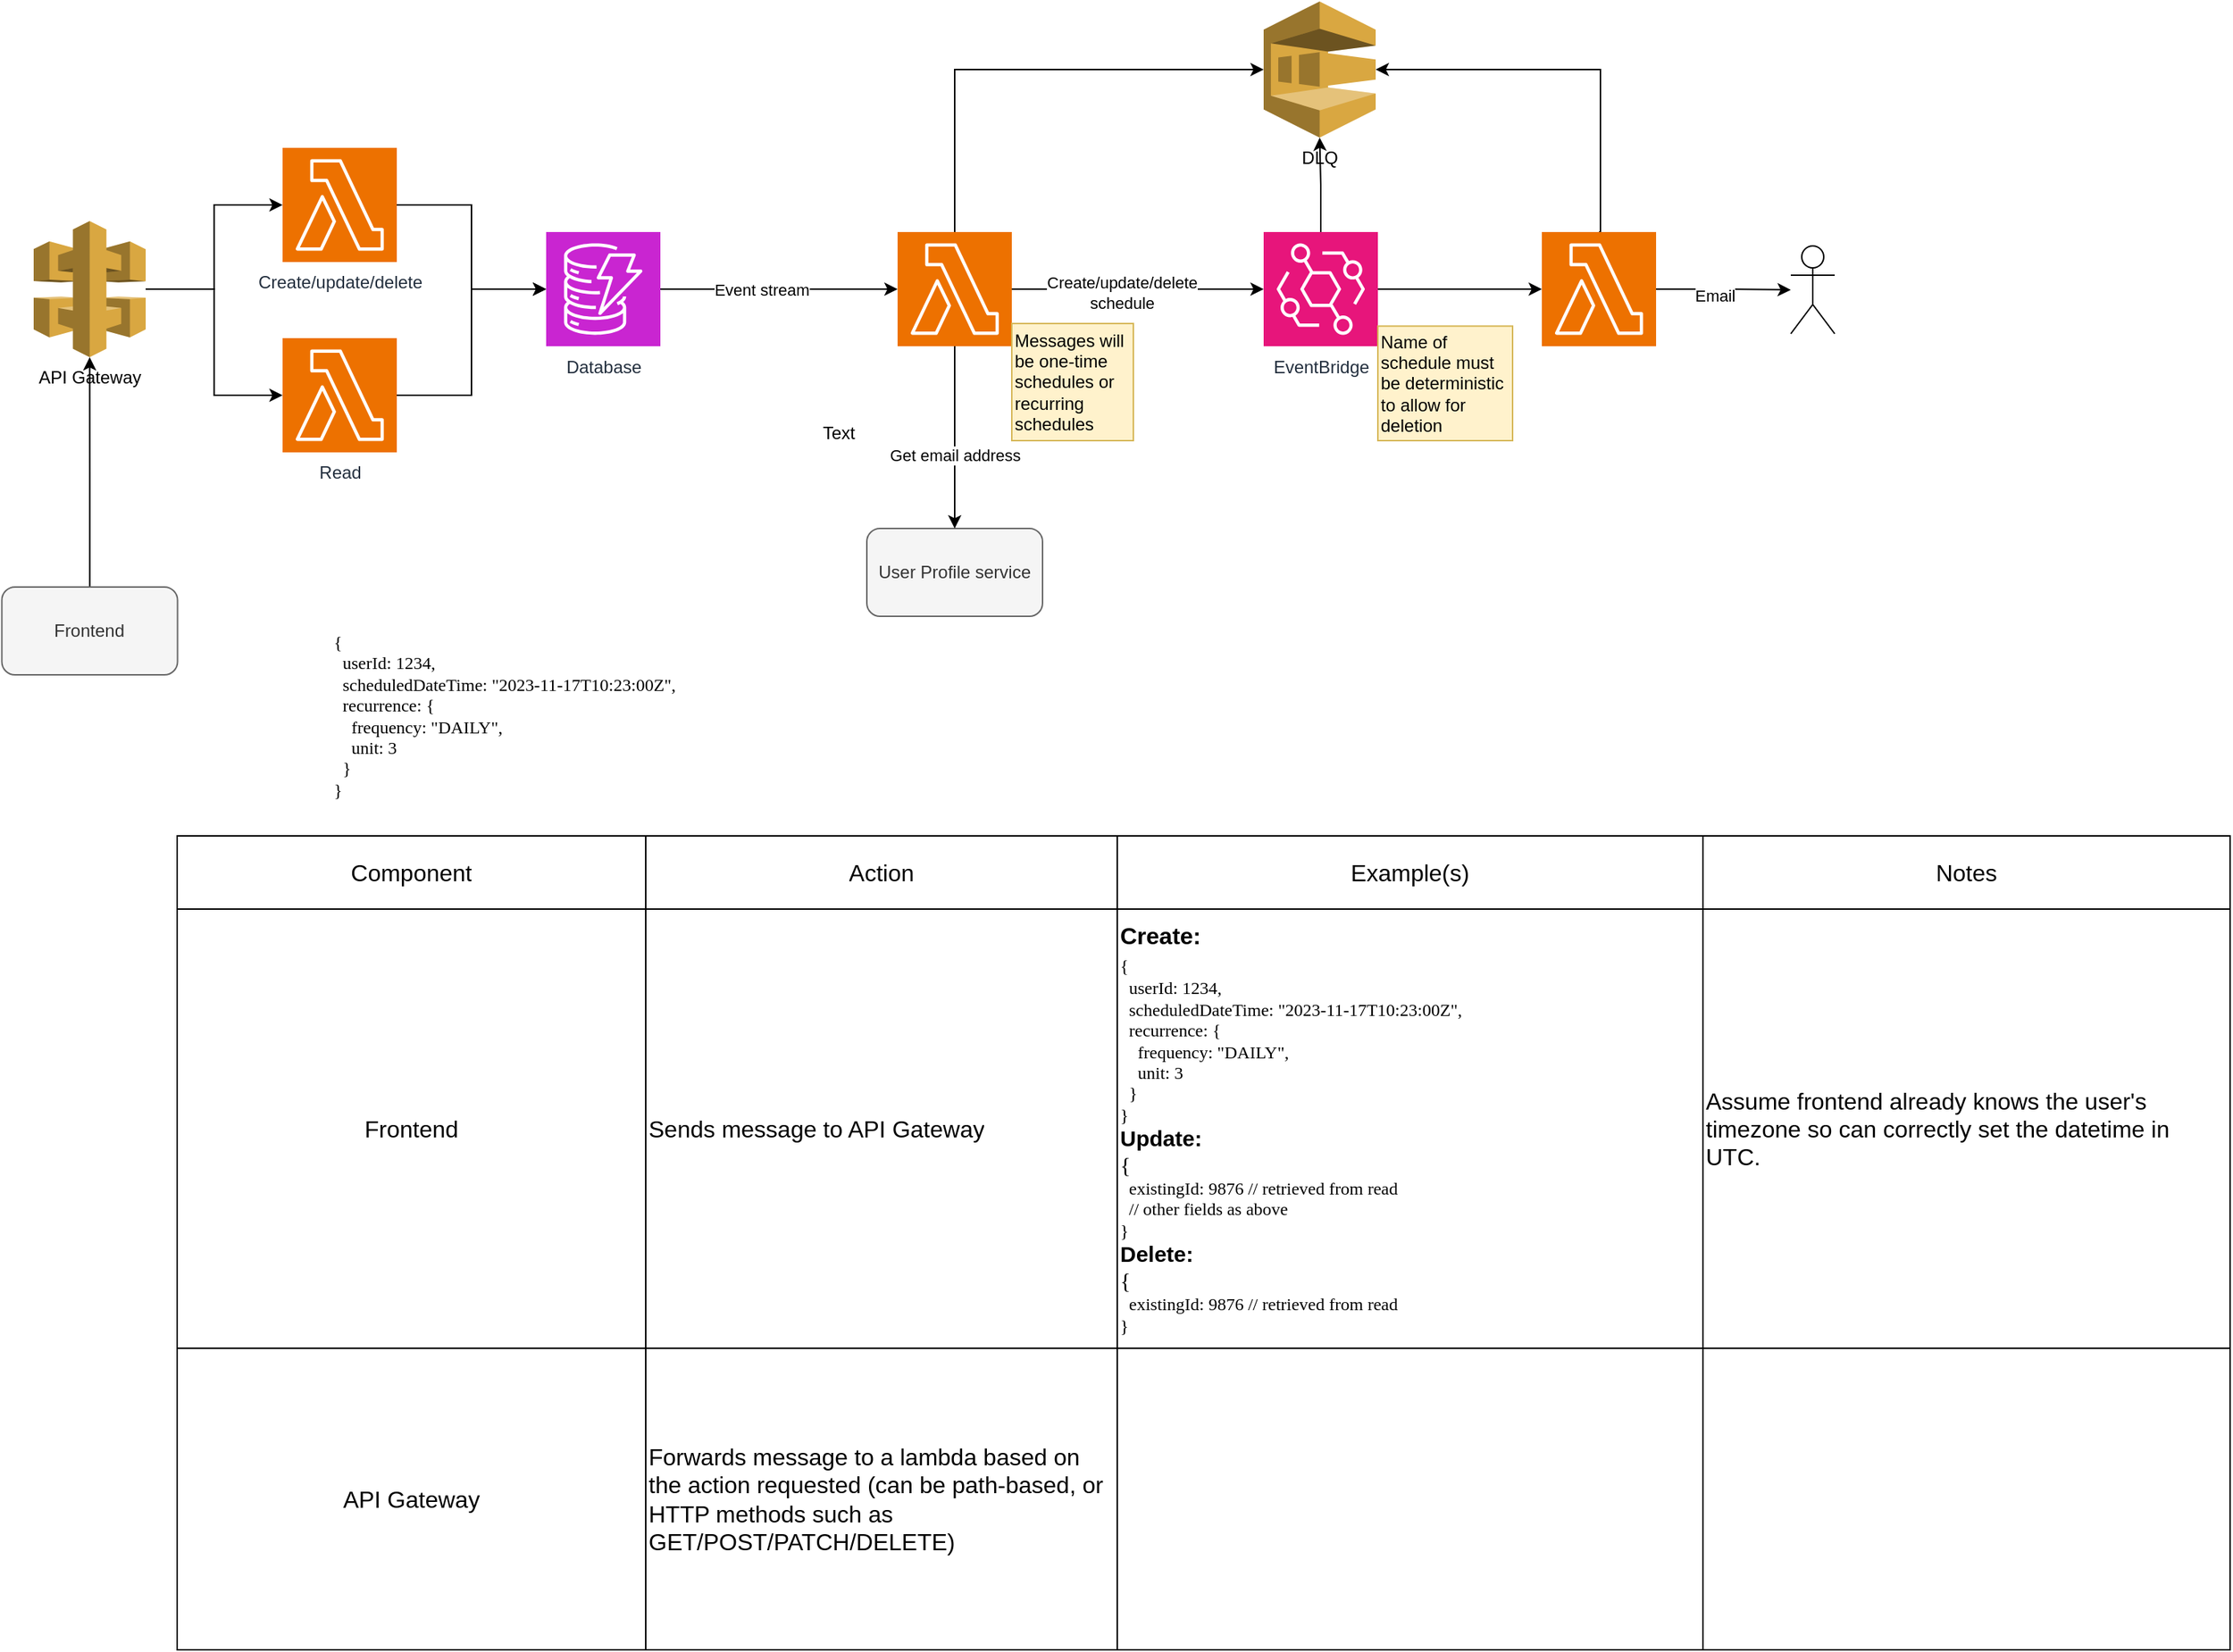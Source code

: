 <mxfile version="22.1.2" type="github">
  <diagram name="Page-1" id="npTTlI109EYBto2RsMeF">
    <mxGraphModel dx="1434" dy="782" grid="1" gridSize="10" guides="1" tooltips="1" connect="1" arrows="1" fold="1" page="1" pageScale="1" pageWidth="827" pageHeight="1169" math="0" shadow="0">
      <root>
        <mxCell id="0" />
        <mxCell id="1" parent="0" />
        <mxCell id="xY2N3QJZuRLYCau1LZMu-15" value="" style="edgeStyle=orthogonalEdgeStyle;rounded=0;orthogonalLoop=1;jettySize=auto;html=1;entryX=0;entryY=0.5;entryDx=0;entryDy=0;entryPerimeter=0;" edge="1" parent="1" source="xY2N3QJZuRLYCau1LZMu-3" target="xY2N3QJZuRLYCau1LZMu-32">
          <mxGeometry relative="1" as="geometry">
            <mxPoint x="1080" y="356.5" as="targetPoint" />
          </mxGeometry>
        </mxCell>
        <mxCell id="xY2N3QJZuRLYCau1LZMu-29" value="" style="edgeStyle=orthogonalEdgeStyle;rounded=0;orthogonalLoop=1;jettySize=auto;html=1;" edge="1" parent="1" source="xY2N3QJZuRLYCau1LZMu-3" target="xY2N3QJZuRLYCau1LZMu-27">
          <mxGeometry relative="1" as="geometry" />
        </mxCell>
        <mxCell id="xY2N3QJZuRLYCau1LZMu-3" value="EventBridge" style="sketch=0;points=[[0,0,0],[0.25,0,0],[0.5,0,0],[0.75,0,0],[1,0,0],[0,1,0],[0.25,1,0],[0.5,1,0],[0.75,1,0],[1,1,0],[0,0.25,0],[0,0.5,0],[0,0.75,0],[1,0.25,0],[1,0.5,0],[1,0.75,0]];outlineConnect=0;fontColor=#232F3E;fillColor=#E7157B;strokeColor=#ffffff;dashed=0;verticalLabelPosition=bottom;verticalAlign=top;align=center;html=1;fontSize=12;fontStyle=0;aspect=fixed;shape=mxgraph.aws4.resourceIcon;resIcon=mxgraph.aws4.eventbridge;" vertex="1" parent="1">
          <mxGeometry x="890" y="317.5" width="78" height="78" as="geometry" />
        </mxCell>
        <mxCell id="xY2N3QJZuRLYCau1LZMu-5" value="User Profile service" style="rounded=1;whiteSpace=wrap;html=1;fillColor=#f5f5f5;fontColor=#333333;strokeColor=#666666;" vertex="1" parent="1">
          <mxGeometry x="619" y="520" width="120" height="60" as="geometry" />
        </mxCell>
        <mxCell id="xY2N3QJZuRLYCau1LZMu-11" value="" style="edgeStyle=orthogonalEdgeStyle;rounded=0;orthogonalLoop=1;jettySize=auto;html=1;" edge="1" parent="1" source="xY2N3QJZuRLYCau1LZMu-7" target="xY2N3QJZuRLYCau1LZMu-10">
          <mxGeometry relative="1" as="geometry" />
        </mxCell>
        <mxCell id="xY2N3QJZuRLYCau1LZMu-12" value="Event stream" style="edgeLabel;html=1;align=center;verticalAlign=middle;resizable=0;points=[];" vertex="1" connectable="0" parent="xY2N3QJZuRLYCau1LZMu-11">
          <mxGeometry x="-0.146" relative="1" as="geometry">
            <mxPoint as="offset" />
          </mxGeometry>
        </mxCell>
        <mxCell id="xY2N3QJZuRLYCau1LZMu-7" value="Database" style="sketch=0;points=[[0,0,0],[0.25,0,0],[0.5,0,0],[0.75,0,0],[1,0,0],[0,1,0],[0.25,1,0],[0.5,1,0],[0.75,1,0],[1,1,0],[0,0.25,0],[0,0.5,0],[0,0.75,0],[1,0.25,0],[1,0.5,0],[1,0.75,0]];outlineConnect=0;fontColor=#232F3E;fillColor=#C925D1;strokeColor=#ffffff;dashed=0;verticalLabelPosition=bottom;verticalAlign=top;align=center;html=1;fontSize=12;fontStyle=0;aspect=fixed;shape=mxgraph.aws4.resourceIcon;resIcon=mxgraph.aws4.dynamodb;" vertex="1" parent="1">
          <mxGeometry x="400" y="317.5" width="78" height="78" as="geometry" />
        </mxCell>
        <mxCell id="xY2N3QJZuRLYCau1LZMu-13" value="" style="edgeStyle=orthogonalEdgeStyle;rounded=0;orthogonalLoop=1;jettySize=auto;html=1;" edge="1" parent="1" source="xY2N3QJZuRLYCau1LZMu-10" target="xY2N3QJZuRLYCau1LZMu-3">
          <mxGeometry relative="1" as="geometry" />
        </mxCell>
        <mxCell id="xY2N3QJZuRLYCau1LZMu-14" value="Create/update/delete&lt;br&gt;schedule" style="edgeLabel;html=1;align=center;verticalAlign=middle;resizable=0;points=[];" vertex="1" connectable="0" parent="xY2N3QJZuRLYCau1LZMu-13">
          <mxGeometry x="-0.13" y="-2" relative="1" as="geometry">
            <mxPoint as="offset" />
          </mxGeometry>
        </mxCell>
        <mxCell id="xY2N3QJZuRLYCau1LZMu-39" value="" style="edgeStyle=orthogonalEdgeStyle;rounded=0;orthogonalLoop=1;jettySize=auto;html=1;entryX=0.5;entryY=0;entryDx=0;entryDy=0;" edge="1" parent="1" source="xY2N3QJZuRLYCau1LZMu-10" target="xY2N3QJZuRLYCau1LZMu-5">
          <mxGeometry relative="1" as="geometry" />
        </mxCell>
        <mxCell id="xY2N3QJZuRLYCau1LZMu-40" value="Get email address" style="edgeLabel;html=1;align=center;verticalAlign=middle;resizable=0;points=[];" vertex="1" connectable="0" parent="xY2N3QJZuRLYCau1LZMu-39">
          <mxGeometry x="0.181" relative="1" as="geometry">
            <mxPoint y="1" as="offset" />
          </mxGeometry>
        </mxCell>
        <mxCell id="xY2N3QJZuRLYCau1LZMu-10" value="" style="sketch=0;points=[[0,0,0],[0.25,0,0],[0.5,0,0],[0.75,0,0],[1,0,0],[0,1,0],[0.25,1,0],[0.5,1,0],[0.75,1,0],[1,1,0],[0,0.25,0],[0,0.5,0],[0,0.75,0],[1,0.25,0],[1,0.5,0],[1,0.75,0]];outlineConnect=0;fontColor=#232F3E;fillColor=#ED7100;strokeColor=#ffffff;dashed=0;verticalLabelPosition=bottom;verticalAlign=top;align=center;html=1;fontSize=12;fontStyle=0;aspect=fixed;shape=mxgraph.aws4.resourceIcon;resIcon=mxgraph.aws4.lambda;" vertex="1" parent="1">
          <mxGeometry x="640" y="317.5" width="78" height="78" as="geometry" />
        </mxCell>
        <mxCell id="xY2N3QJZuRLYCau1LZMu-20" value="" style="edgeStyle=orthogonalEdgeStyle;rounded=0;orthogonalLoop=1;jettySize=auto;html=1;" edge="1" parent="1" source="xY2N3QJZuRLYCau1LZMu-16" target="xY2N3QJZuRLYCau1LZMu-24">
          <mxGeometry relative="1" as="geometry" />
        </mxCell>
        <mxCell id="xY2N3QJZuRLYCau1LZMu-16" value="API Gateway" style="outlineConnect=0;dashed=0;verticalLabelPosition=bottom;verticalAlign=top;align=center;html=1;shape=mxgraph.aws3.api_gateway;fillColor=#D9A741;gradientColor=none;" vertex="1" parent="1">
          <mxGeometry x="50" y="310" width="76.5" height="93" as="geometry" />
        </mxCell>
        <mxCell id="xY2N3QJZuRLYCau1LZMu-23" value="" style="edgeStyle=orthogonalEdgeStyle;rounded=0;orthogonalLoop=1;jettySize=auto;html=1;" edge="1" parent="1" source="xY2N3QJZuRLYCau1LZMu-18" target="xY2N3QJZuRLYCau1LZMu-7">
          <mxGeometry relative="1" as="geometry" />
        </mxCell>
        <mxCell id="xY2N3QJZuRLYCau1LZMu-18" value="Create/update/delete" style="sketch=0;points=[[0,0,0],[0.25,0,0],[0.5,0,0],[0.75,0,0],[1,0,0],[0,1,0],[0.25,1,0],[0.5,1,0],[0.75,1,0],[1,1,0],[0,0.25,0],[0,0.5,0],[0,0.75,0],[1,0.25,0],[1,0.5,0],[1,0.75,0]];outlineConnect=0;fontColor=#232F3E;fillColor=#ED7100;strokeColor=#ffffff;dashed=0;verticalLabelPosition=bottom;verticalAlign=top;align=center;html=1;fontSize=12;fontStyle=0;aspect=fixed;shape=mxgraph.aws4.resourceIcon;resIcon=mxgraph.aws4.lambda;" vertex="1" parent="1">
          <mxGeometry x="220" y="260" width="78" height="78" as="geometry" />
        </mxCell>
        <mxCell id="xY2N3QJZuRLYCau1LZMu-22" value="" style="edgeStyle=orthogonalEdgeStyle;rounded=0;orthogonalLoop=1;jettySize=auto;html=1;" edge="1" parent="1" source="xY2N3QJZuRLYCau1LZMu-21" target="xY2N3QJZuRLYCau1LZMu-16">
          <mxGeometry relative="1" as="geometry" />
        </mxCell>
        <mxCell id="xY2N3QJZuRLYCau1LZMu-21" value="Frontend" style="rounded=1;whiteSpace=wrap;html=1;fillColor=#f5f5f5;fontColor=#333333;strokeColor=#666666;" vertex="1" parent="1">
          <mxGeometry x="28.25" y="560" width="120" height="60" as="geometry" />
        </mxCell>
        <mxCell id="xY2N3QJZuRLYCau1LZMu-26" style="edgeStyle=orthogonalEdgeStyle;rounded=0;orthogonalLoop=1;jettySize=auto;html=1;" edge="1" parent="1" source="xY2N3QJZuRLYCau1LZMu-24" target="xY2N3QJZuRLYCau1LZMu-7">
          <mxGeometry relative="1" as="geometry" />
        </mxCell>
        <mxCell id="xY2N3QJZuRLYCau1LZMu-24" value="Read" style="sketch=0;points=[[0,0,0],[0.25,0,0],[0.5,0,0],[0.75,0,0],[1,0,0],[0,1,0],[0.25,1,0],[0.5,1,0],[0.75,1,0],[1,1,0],[0,0.25,0],[0,0.5,0],[0,0.75,0],[1,0.25,0],[1,0.5,0],[1,0.75,0]];outlineConnect=0;fontColor=#232F3E;fillColor=#ED7100;strokeColor=#ffffff;dashed=0;verticalLabelPosition=bottom;verticalAlign=top;align=center;html=1;fontSize=12;fontStyle=0;aspect=fixed;shape=mxgraph.aws4.resourceIcon;resIcon=mxgraph.aws4.lambda;" vertex="1" parent="1">
          <mxGeometry x="220" y="390" width="78" height="78" as="geometry" />
        </mxCell>
        <mxCell id="xY2N3QJZuRLYCau1LZMu-25" style="edgeStyle=orthogonalEdgeStyle;rounded=0;orthogonalLoop=1;jettySize=auto;html=1;entryX=0;entryY=0.5;entryDx=0;entryDy=0;entryPerimeter=0;" edge="1" parent="1" source="xY2N3QJZuRLYCau1LZMu-16" target="xY2N3QJZuRLYCau1LZMu-18">
          <mxGeometry relative="1" as="geometry" />
        </mxCell>
        <mxCell id="xY2N3QJZuRLYCau1LZMu-27" value="DLQ" style="outlineConnect=0;dashed=0;verticalLabelPosition=bottom;verticalAlign=top;align=center;html=1;shape=mxgraph.aws3.sqs;fillColor=#D9A741;gradientColor=none;" vertex="1" parent="1">
          <mxGeometry x="890" y="160" width="76.5" height="93" as="geometry" />
        </mxCell>
        <mxCell id="xY2N3QJZuRLYCau1LZMu-28" style="edgeStyle=orthogonalEdgeStyle;rounded=0;orthogonalLoop=1;jettySize=auto;html=1;entryX=1;entryY=0.5;entryDx=0;entryDy=0;entryPerimeter=0;exitX=0.5;exitY=0;exitDx=0;exitDy=0;exitPerimeter=0;" edge="1" parent="1" source="xY2N3QJZuRLYCau1LZMu-32" target="xY2N3QJZuRLYCau1LZMu-27">
          <mxGeometry relative="1" as="geometry">
            <mxPoint x="1119.8" y="310" as="sourcePoint" />
            <Array as="points">
              <mxPoint x="1120" y="318" />
              <mxPoint x="1120" y="207" />
            </Array>
          </mxGeometry>
        </mxCell>
        <mxCell id="xY2N3QJZuRLYCau1LZMu-30" style="edgeStyle=orthogonalEdgeStyle;rounded=0;orthogonalLoop=1;jettySize=auto;html=1;entryX=0;entryY=0.5;entryDx=0;entryDy=0;entryPerimeter=0;" edge="1" parent="1" source="xY2N3QJZuRLYCau1LZMu-10" target="xY2N3QJZuRLYCau1LZMu-27">
          <mxGeometry relative="1" as="geometry">
            <Array as="points">
              <mxPoint x="679" y="207" />
            </Array>
          </mxGeometry>
        </mxCell>
        <mxCell id="xY2N3QJZuRLYCau1LZMu-31" value="Messages will be one-time schedules or recurring schedules" style="rounded=0;whiteSpace=wrap;html=1;fillColor=#fff2cc;strokeColor=#d6b656;align=left;" vertex="1" parent="1">
          <mxGeometry x="718" y="380" width="83" height="80" as="geometry" />
        </mxCell>
        <mxCell id="xY2N3QJZuRLYCau1LZMu-35" value="" style="edgeStyle=orthogonalEdgeStyle;rounded=0;orthogonalLoop=1;jettySize=auto;html=1;" edge="1" parent="1" source="xY2N3QJZuRLYCau1LZMu-32" target="xY2N3QJZuRLYCau1LZMu-34">
          <mxGeometry relative="1" as="geometry" />
        </mxCell>
        <mxCell id="xY2N3QJZuRLYCau1LZMu-37" value="Email" style="edgeLabel;html=1;align=center;verticalAlign=middle;resizable=0;points=[];" vertex="1" connectable="0" parent="xY2N3QJZuRLYCau1LZMu-35">
          <mxGeometry x="-0.135" y="-3" relative="1" as="geometry">
            <mxPoint y="1" as="offset" />
          </mxGeometry>
        </mxCell>
        <mxCell id="xY2N3QJZuRLYCau1LZMu-32" value="" style="sketch=0;points=[[0,0,0],[0.25,0,0],[0.5,0,0],[0.75,0,0],[1,0,0],[0,1,0],[0.25,1,0],[0.5,1,0],[0.75,1,0],[1,1,0],[0,0.25,0],[0,0.5,0],[0,0.75,0],[1,0.25,0],[1,0.5,0],[1,0.75,0]];outlineConnect=0;fontColor=#232F3E;fillColor=#ED7100;strokeColor=#ffffff;dashed=0;verticalLabelPosition=bottom;verticalAlign=top;align=center;html=1;fontSize=12;fontStyle=0;aspect=fixed;shape=mxgraph.aws4.resourceIcon;resIcon=mxgraph.aws4.lambda;" vertex="1" parent="1">
          <mxGeometry x="1080" y="317.5" width="78" height="78" as="geometry" />
        </mxCell>
        <mxCell id="xY2N3QJZuRLYCau1LZMu-34" value="" style="shape=umlActor;verticalLabelPosition=bottom;verticalAlign=top;html=1;outlineConnect=0;" vertex="1" parent="1">
          <mxGeometry x="1250" y="327" width="30" height="60" as="geometry" />
        </mxCell>
        <mxCell id="xY2N3QJZuRLYCau1LZMu-41" value="Name of schedule must be deterministic to allow for deletion" style="rounded=0;whiteSpace=wrap;html=1;fillColor=#fff2cc;strokeColor=#d6b656;align=left;" vertex="1" parent="1">
          <mxGeometry x="968" y="381.75" width="92" height="78.25" as="geometry" />
        </mxCell>
        <mxCell id="xY2N3QJZuRLYCau1LZMu-45" value="Text" style="text;html=1;strokeColor=none;fillColor=none;align=center;verticalAlign=middle;whiteSpace=wrap;rounded=0;" vertex="1" parent="1">
          <mxGeometry x="570" y="440" width="60" height="30" as="geometry" />
        </mxCell>
        <mxCell id="xY2N3QJZuRLYCau1LZMu-46" value="{&lt;br&gt;&lt;div style=&quot;&quot;&gt;&amp;nbsp; userId: 1234,&lt;/div&gt;&lt;div style=&quot;&quot;&gt;&amp;nbsp; scheduledDateTime: &quot;2023-11-17T10:23:00Z&quot;,&lt;/div&gt;&lt;div style=&quot;&quot;&gt;&amp;nbsp; recurrence: {&lt;/div&gt;&lt;div style=&quot;&quot;&gt;&amp;nbsp; &amp;nbsp; frequency: &quot;DAILY&quot;,&lt;/div&gt;&lt;div style=&quot;&quot;&gt;&amp;nbsp; &amp;nbsp; unit: 3&lt;/div&gt;&lt;div style=&quot;&quot;&gt;&amp;nbsp; }&lt;/div&gt;&lt;div style=&quot;&quot;&gt;}&lt;/div&gt;" style="text;html=1;strokeColor=none;fillColor=none;align=left;verticalAlign=middle;whiteSpace=wrap;rounded=0;fontFamily=Lucida Console;labelBackgroundColor=default;" vertex="1" parent="1">
          <mxGeometry x="253" y="590" width="321.75" height="115" as="geometry" />
        </mxCell>
        <mxCell id="xY2N3QJZuRLYCau1LZMu-47" value="" style="shape=table;startSize=0;container=1;collapsible=0;childLayout=tableLayout;fontSize=16;" vertex="1" parent="1">
          <mxGeometry x="148" y="730" width="1402" height="556" as="geometry" />
        </mxCell>
        <mxCell id="xY2N3QJZuRLYCau1LZMu-48" value="" style="shape=tableRow;horizontal=0;startSize=0;swimlaneHead=0;swimlaneBody=0;strokeColor=inherit;top=0;left=0;bottom=0;right=0;collapsible=0;dropTarget=0;fillColor=none;points=[[0,0.5],[1,0.5]];portConstraint=eastwest;fontSize=16;" vertex="1" parent="xY2N3QJZuRLYCau1LZMu-47">
          <mxGeometry width="1402" height="50" as="geometry" />
        </mxCell>
        <mxCell id="xY2N3QJZuRLYCau1LZMu-49" value="Component" style="shape=partialRectangle;html=1;whiteSpace=wrap;connectable=0;strokeColor=inherit;overflow=hidden;fillColor=none;top=0;left=0;bottom=0;right=0;pointerEvents=1;fontSize=16;" vertex="1" parent="xY2N3QJZuRLYCau1LZMu-48">
          <mxGeometry width="320" height="50" as="geometry">
            <mxRectangle width="320" height="50" as="alternateBounds" />
          </mxGeometry>
        </mxCell>
        <mxCell id="xY2N3QJZuRLYCau1LZMu-50" value="Action" style="shape=partialRectangle;html=1;whiteSpace=wrap;connectable=0;strokeColor=inherit;overflow=hidden;fillColor=none;top=0;left=0;bottom=0;right=0;pointerEvents=1;fontSize=16;" vertex="1" parent="xY2N3QJZuRLYCau1LZMu-48">
          <mxGeometry x="320" width="322" height="50" as="geometry">
            <mxRectangle width="322" height="50" as="alternateBounds" />
          </mxGeometry>
        </mxCell>
        <mxCell id="xY2N3QJZuRLYCau1LZMu-51" value="Example(s)" style="shape=partialRectangle;html=1;whiteSpace=wrap;connectable=0;strokeColor=inherit;overflow=hidden;fillColor=none;top=0;left=0;bottom=0;right=0;pointerEvents=1;fontSize=16;" vertex="1" parent="xY2N3QJZuRLYCau1LZMu-48">
          <mxGeometry x="642" width="400" height="50" as="geometry">
            <mxRectangle width="400" height="50" as="alternateBounds" />
          </mxGeometry>
        </mxCell>
        <mxCell id="xY2N3QJZuRLYCau1LZMu-64" value="Notes" style="shape=partialRectangle;html=1;whiteSpace=wrap;connectable=0;strokeColor=inherit;overflow=hidden;fillColor=none;top=0;left=0;bottom=0;right=0;pointerEvents=1;fontSize=16;" vertex="1" parent="xY2N3QJZuRLYCau1LZMu-48">
          <mxGeometry x="1042" width="360" height="50" as="geometry">
            <mxRectangle width="360" height="50" as="alternateBounds" />
          </mxGeometry>
        </mxCell>
        <mxCell id="xY2N3QJZuRLYCau1LZMu-52" value="" style="shape=tableRow;horizontal=0;startSize=0;swimlaneHead=0;swimlaneBody=0;strokeColor=inherit;top=0;left=0;bottom=0;right=0;collapsible=0;dropTarget=0;fillColor=none;points=[[0,0.5],[1,0.5]];portConstraint=eastwest;fontSize=16;" vertex="1" parent="xY2N3QJZuRLYCau1LZMu-47">
          <mxGeometry y="50" width="1402" height="300" as="geometry" />
        </mxCell>
        <mxCell id="xY2N3QJZuRLYCau1LZMu-53" value="Frontend" style="shape=partialRectangle;html=1;whiteSpace=wrap;connectable=0;strokeColor=inherit;overflow=hidden;fillColor=none;top=0;left=0;bottom=0;right=0;pointerEvents=1;fontSize=16;" vertex="1" parent="xY2N3QJZuRLYCau1LZMu-52">
          <mxGeometry width="320" height="300" as="geometry">
            <mxRectangle width="320" height="300" as="alternateBounds" />
          </mxGeometry>
        </mxCell>
        <mxCell id="xY2N3QJZuRLYCau1LZMu-54" value="Sends message to API Gateway" style="shape=partialRectangle;html=1;whiteSpace=wrap;connectable=0;strokeColor=inherit;overflow=hidden;fillColor=none;top=0;left=0;bottom=0;right=0;pointerEvents=1;fontSize=16;align=left;" vertex="1" parent="xY2N3QJZuRLYCau1LZMu-52">
          <mxGeometry x="320" width="322" height="300" as="geometry">
            <mxRectangle width="322" height="300" as="alternateBounds" />
          </mxGeometry>
        </mxCell>
        <mxCell id="xY2N3QJZuRLYCau1LZMu-55" value="&lt;div style=&quot;border-color: var(--border-color);&quot;&gt;&lt;b&gt;Create:&lt;/b&gt;&lt;/div&gt;&lt;div style=&quot;border-color: var(--border-color);&quot;&gt;&lt;font style=&quot;font-size: 12px;&quot; face=&quot;Lucida Console&quot;&gt;{&lt;/font&gt;&lt;/div&gt;&lt;div style=&quot;border-color: var(--border-color); font-family: &amp;quot;Lucida Console&amp;quot;; font-size: 12px;&quot;&gt;&amp;nbsp; userId: 1234,&lt;/div&gt;&lt;div style=&quot;border-color: var(--border-color); font-family: &amp;quot;Lucida Console&amp;quot;; font-size: 12px;&quot;&gt;&amp;nbsp; scheduledDateTime: &quot;2023-11-17T10:23:00Z&quot;,&lt;/div&gt;&lt;div style=&quot;border-color: var(--border-color); font-family: &amp;quot;Lucida Console&amp;quot;; font-size: 12px;&quot;&gt;&amp;nbsp; recurrence: {&lt;/div&gt;&lt;div style=&quot;border-color: var(--border-color); font-family: &amp;quot;Lucida Console&amp;quot;; font-size: 12px;&quot;&gt;&amp;nbsp; &amp;nbsp; frequency: &quot;DAILY&quot;,&lt;/div&gt;&lt;div style=&quot;border-color: var(--border-color); font-family: &amp;quot;Lucida Console&amp;quot;; font-size: 12px;&quot;&gt;&amp;nbsp; &amp;nbsp; unit: 3&lt;/div&gt;&lt;div style=&quot;border-color: var(--border-color); font-family: &amp;quot;Lucida Console&amp;quot;; font-size: 12px;&quot;&gt;&amp;nbsp; }&lt;/div&gt;&lt;div style=&quot;border-color: var(--border-color); font-family: &amp;quot;Lucida Console&amp;quot;; font-size: 12px;&quot;&gt;}&lt;/div&gt;&lt;div style=&quot;border-color: var(--border-color); font-size: 15px;&quot;&gt;&lt;font style=&quot;font-size: 15px;&quot;&gt;&lt;b&gt;Update:&lt;/b&gt;&lt;/font&gt;&lt;/div&gt;&lt;div style=&quot;border-color: var(--border-color); font-family: &amp;quot;Lucida Console&amp;quot;; font-size: 15px;&quot;&gt;{&lt;/div&gt;&lt;div style=&quot;border-color: var(--border-color); font-family: &amp;quot;Lucida Console&amp;quot;; font-size: 12px;&quot;&gt;&lt;span style=&quot;background-color: initial;&quot;&gt;&amp;nbsp; existingId: 9876 // retrieved from read&lt;/span&gt;&lt;br&gt;&lt;/div&gt;&lt;div style=&quot;border-color: var(--border-color); font-family: &amp;quot;Lucida Console&amp;quot;; font-size: 12px;&quot;&gt;&amp;nbsp; // other fields as above&lt;/div&gt;&lt;div style=&quot;border-color: var(--border-color); font-family: &amp;quot;Lucida Console&amp;quot;; font-size: 12px;&quot;&gt;}&lt;/div&gt;&lt;div style=&quot;border-color: var(--border-color); font-family: &amp;quot;Lucida Console&amp;quot;; font-size: 12px;&quot;&gt;&lt;div style=&quot;border-color: var(--border-color); font-family: Helvetica; font-size: 15px;&quot;&gt;&lt;font style=&quot;border-color: var(--border-color);&quot;&gt;&lt;b style=&quot;border-color: var(--border-color);&quot;&gt;Delete:&lt;/b&gt;&lt;/font&gt;&lt;/div&gt;&lt;div style=&quot;border-color: var(--border-color); font-size: 15px;&quot;&gt;{&lt;/div&gt;&lt;div style=&quot;border-color: var(--border-color);&quot;&gt;&amp;nbsp; existingId: 9876 // retrieved from read&lt;br style=&quot;border-color: var(--border-color);&quot;&gt;&lt;/div&gt;&lt;div style=&quot;border-color: var(--border-color);&quot;&gt;&lt;span style=&quot;background-color: initial;&quot;&gt;}&lt;/span&gt;&lt;br&gt;&lt;/div&gt;&lt;/div&gt;" style="shape=partialRectangle;html=1;whiteSpace=wrap;connectable=0;strokeColor=inherit;overflow=hidden;fillColor=none;top=0;left=0;bottom=0;right=0;pointerEvents=1;fontSize=16;align=left;" vertex="1" parent="xY2N3QJZuRLYCau1LZMu-52">
          <mxGeometry x="642" width="400" height="300" as="geometry">
            <mxRectangle width="400" height="300" as="alternateBounds" />
          </mxGeometry>
        </mxCell>
        <mxCell id="xY2N3QJZuRLYCau1LZMu-65" value="&lt;div style=&quot;&quot;&gt;Assume frontend already knows the user&#39;s timezone so can correctly set the datetime in UTC.&lt;/div&gt;" style="shape=partialRectangle;html=1;whiteSpace=wrap;connectable=0;strokeColor=inherit;overflow=hidden;fillColor=none;top=0;left=0;bottom=0;right=0;pointerEvents=1;fontSize=16;align=left;" vertex="1" parent="xY2N3QJZuRLYCau1LZMu-52">
          <mxGeometry x="1042" width="360" height="300" as="geometry">
            <mxRectangle width="360" height="300" as="alternateBounds" />
          </mxGeometry>
        </mxCell>
        <mxCell id="xY2N3QJZuRLYCau1LZMu-56" value="" style="shape=tableRow;horizontal=0;startSize=0;swimlaneHead=0;swimlaneBody=0;strokeColor=inherit;top=0;left=0;bottom=0;right=0;collapsible=0;dropTarget=0;fillColor=none;points=[[0,0.5],[1,0.5]];portConstraint=eastwest;fontSize=16;" vertex="1" parent="xY2N3QJZuRLYCau1LZMu-47">
          <mxGeometry y="350" width="1402" height="206" as="geometry" />
        </mxCell>
        <mxCell id="xY2N3QJZuRLYCau1LZMu-57" value="API Gateway" style="shape=partialRectangle;html=1;whiteSpace=wrap;connectable=0;strokeColor=inherit;overflow=hidden;fillColor=none;top=0;left=0;bottom=0;right=0;pointerEvents=1;fontSize=16;" vertex="1" parent="xY2N3QJZuRLYCau1LZMu-56">
          <mxGeometry width="320" height="206" as="geometry">
            <mxRectangle width="320" height="206" as="alternateBounds" />
          </mxGeometry>
        </mxCell>
        <mxCell id="xY2N3QJZuRLYCau1LZMu-58" value="Forwards message to a lambda based on the action requested (can be path-based, or HTTP methods such as GET/POST/PATCH/DELETE)" style="shape=partialRectangle;html=1;whiteSpace=wrap;connectable=0;strokeColor=inherit;overflow=hidden;fillColor=none;top=0;left=0;bottom=0;right=0;pointerEvents=1;fontSize=16;align=left;" vertex="1" parent="xY2N3QJZuRLYCau1LZMu-56">
          <mxGeometry x="320" width="322" height="206" as="geometry">
            <mxRectangle width="322" height="206" as="alternateBounds" />
          </mxGeometry>
        </mxCell>
        <mxCell id="xY2N3QJZuRLYCau1LZMu-59" value="" style="shape=partialRectangle;html=1;whiteSpace=wrap;connectable=0;strokeColor=inherit;overflow=hidden;fillColor=none;top=0;left=0;bottom=0;right=0;pointerEvents=1;fontSize=16;" vertex="1" parent="xY2N3QJZuRLYCau1LZMu-56">
          <mxGeometry x="642" width="400" height="206" as="geometry">
            <mxRectangle width="400" height="206" as="alternateBounds" />
          </mxGeometry>
        </mxCell>
        <mxCell id="xY2N3QJZuRLYCau1LZMu-66" style="shape=partialRectangle;html=1;whiteSpace=wrap;connectable=0;strokeColor=inherit;overflow=hidden;fillColor=none;top=0;left=0;bottom=0;right=0;pointerEvents=1;fontSize=16;" vertex="1" parent="xY2N3QJZuRLYCau1LZMu-56">
          <mxGeometry x="1042" width="360" height="206" as="geometry">
            <mxRectangle width="360" height="206" as="alternateBounds" />
          </mxGeometry>
        </mxCell>
      </root>
    </mxGraphModel>
  </diagram>
</mxfile>
